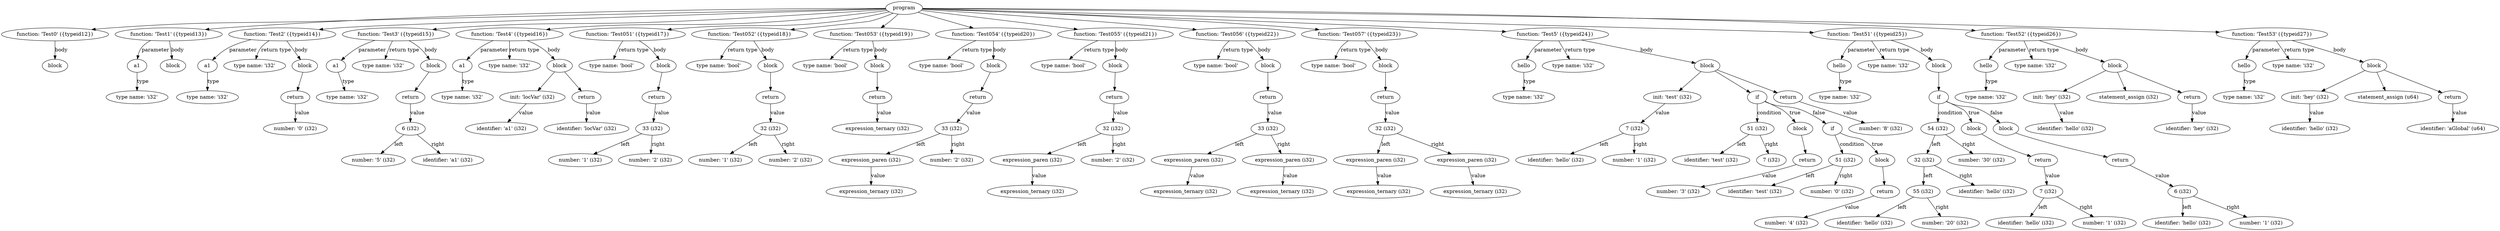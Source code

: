 digraph G {
"0x600000864000" [label="program"]
"0x6000008644e0" [label="function: 'Test0' ({typeid12})"]
"0x600000864540" [label="block"]
"0x6000008644e0" -> "0x600000864540" [label="body"]
"0x600000864000" -> "0x6000008644e0";
"0x600000864660" [label="function: 'Test1' ({typeid13})"]
"0x6000008645a0" [label="a1"]
"0x600000864600" [label="type name: 'i32'"]
"0x6000008645a0" -> "0x600000864600" [label="type"]
"0x600000864660" -> "0x6000008645a0" [label="parameter"]
"0x6000008646c0" [label="block"]
"0x600000864660" -> "0x6000008646c0" [label="body"]
"0x600000864000" -> "0x600000864660";
"0x600000864840" [label="function: 'Test2' ({typeid14})"]
"0x600000864720" [label="a1"]
"0x600000864780" [label="type name: 'i32'"]
"0x600000864720" -> "0x600000864780" [label="type"]
"0x600000864840" -> "0x600000864720" [label="parameter"]
"0x6000008647e0" [label="type name: 'i32'"]
"0x6000008648a0" [label="block"]
"0x600000864900" [label="return"]
"0x600000864960" [label="number: '0' (i32)"]
"0x600000864900" -> "0x600000864960" [label="value"]
"0x6000008648a0" -> "0x600000864900" [label=""]
"0x600000864840" -> "0x6000008647e0" [label="return type"]
"0x600000864840" -> "0x6000008648a0" [label="body"]
"0x600000864000" -> "0x600000864840";
"0x600000864ae0" [label="function: 'Test3' ({typeid15})"]
"0x6000008649c0" [label="a1"]
"0x600000864a20" [label="type name: 'i32'"]
"0x6000008649c0" -> "0x600000864a20" [label="type"]
"0x600000864ae0" -> "0x6000008649c0" [label="parameter"]
"0x600000864a80" [label="type name: 'i32'"]
"0x600000864b40" [label="block"]
"0x600000864ba0" [label="return"]
"0x600000864c60" [label="6 (i32)"]
"0x600000864c00" [label="number: '5' (i32)"]
"0x600000864cc0" [label="identifier: 'a1' (i32)"]
"0x600000864c60" -> "0x600000864c00" [label="left"]
"0x600000864c60" -> "0x600000864cc0" [label="right"]
"0x600000864ba0" -> "0x600000864c60" [label="value"]
"0x600000864b40" -> "0x600000864ba0" [label=""]
"0x600000864ae0" -> "0x600000864a80" [label="return type"]
"0x600000864ae0" -> "0x600000864b40" [label="body"]
"0x600000864000" -> "0x600000864ae0";
"0x600000864e40" [label="function: 'Test4' ({typeid16})"]
"0x600000864d20" [label="a1"]
"0x600000864d80" [label="type name: 'i32'"]
"0x600000864d20" -> "0x600000864d80" [label="type"]
"0x600000864e40" -> "0x600000864d20" [label="parameter"]
"0x600000864de0" [label="type name: 'i32'"]
"0x600000864ea0" [label="block"]
"0x600000864f60" [label="init: 'locVar' (i32)"]
"0x600000864fc0" [label="identifier: 'a1' (i32)"]
"0x600000864f60" -> "0x600000864fc0" [label="value"]
"0x600000864ea0" -> "0x600000864f60" [label=""]
"0x600000865020" [label="return"]
"0x600000865080" [label="identifier: 'locVar' (i32)"]
"0x600000865020" -> "0x600000865080" [label="value"]
"0x600000864ea0" -> "0x600000865020" [label=""]
"0x600000864e40" -> "0x600000864de0" [label="return type"]
"0x600000864e40" -> "0x600000864ea0" [label="body"]
"0x600000864000" -> "0x600000864e40";
"0x600000865140" [label="function: 'Test051' ({typeid17})"]
"0x6000008650e0" [label="type name: 'bool'"]
"0x6000008651a0" [label="block"]
"0x600000865200" [label="return"]
"0x6000008652c0" [label="33 (i32)"]
"0x600000865260" [label="number: '1' (i32)"]
"0x600000865320" [label="number: '2' (i32)"]
"0x6000008652c0" -> "0x600000865260" [label="left"]
"0x6000008652c0" -> "0x600000865320" [label="right"]
"0x600000865200" -> "0x6000008652c0" [label="value"]
"0x6000008651a0" -> "0x600000865200" [label=""]
"0x600000865140" -> "0x6000008650e0" [label="return type"]
"0x600000865140" -> "0x6000008651a0" [label="body"]
"0x600000864000" -> "0x600000865140";
"0x6000008653e0" [label="function: 'Test052' ({typeid18})"]
"0x600000865380" [label="type name: 'bool'"]
"0x600000865440" [label="block"]
"0x6000008654a0" [label="return"]
"0x600000865560" [label="32 (i32)"]
"0x600000865500" [label="number: '1' (i32)"]
"0x6000008655c0" [label="number: '2' (i32)"]
"0x600000865560" -> "0x600000865500" [label="left"]
"0x600000865560" -> "0x6000008655c0" [label="right"]
"0x6000008654a0" -> "0x600000865560" [label="value"]
"0x600000865440" -> "0x6000008654a0" [label=""]
"0x6000008653e0" -> "0x600000865380" [label="return type"]
"0x6000008653e0" -> "0x600000865440" [label="body"]
"0x600000864000" -> "0x6000008653e0";
"0x600000865680" [label="function: 'Test053' ({typeid19})"]
"0x600000865620" [label="type name: 'bool'"]
"0x6000008656e0" [label="block"]
"0x600000865740" [label="return"]
"0x6000008658c0" [label="expression_ternary (i32)"]
"0x600000865740" -> "0x6000008658c0" [label="value"]
"0x6000008656e0" -> "0x600000865740" [label=""]
"0x600000865680" -> "0x600000865620" [label="return type"]
"0x600000865680" -> "0x6000008656e0" [label="body"]
"0x600000864000" -> "0x600000865680";
"0x600000865980" [label="function: 'Test054' ({typeid20})"]
"0x600000865920" [label="type name: 'bool'"]
"0x6000008659e0" [label="block"]
"0x600000865a40" [label="return"]
"0x600000865c80" [label="33 (i32)"]
"0x600000865aa0" [label="expression_paren (i32)"]
"0x600000865c20" [label="expression_ternary (i32)"]
"0x600000865aa0" -> "0x600000865c20" [label="value"]
"0x600000865ce0" [label="number: '2' (i32)"]
"0x600000865c80" -> "0x600000865aa0" [label="left"]
"0x600000865c80" -> "0x600000865ce0" [label="right"]
"0x600000865a40" -> "0x600000865c80" [label="value"]
"0x6000008659e0" -> "0x600000865a40" [label=""]
"0x600000865980" -> "0x600000865920" [label="return type"]
"0x600000865980" -> "0x6000008659e0" [label="body"]
"0x600000864000" -> "0x600000865980";
"0x600000865da0" [label="function: 'Test055' ({typeid21})"]
"0x600000865d40" [label="type name: 'bool'"]
"0x600000865e00" [label="block"]
"0x600000865e60" [label="return"]
"0x6000008660a0" [label="32 (i32)"]
"0x600000865ec0" [label="expression_paren (i32)"]
"0x600000866040" [label="expression_ternary (i32)"]
"0x600000865ec0" -> "0x600000866040" [label="value"]
"0x600000866100" [label="number: '2' (i32)"]
"0x6000008660a0" -> "0x600000865ec0" [label="left"]
"0x6000008660a0" -> "0x600000866100" [label="right"]
"0x600000865e60" -> "0x6000008660a0" [label="value"]
"0x600000865e00" -> "0x600000865e60" [label=""]
"0x600000865da0" -> "0x600000865d40" [label="return type"]
"0x600000865da0" -> "0x600000865e00" [label="body"]
"0x600000864000" -> "0x600000865da0";
"0x6000008661c0" [label="function: 'Test056' ({typeid22})"]
"0x600000866160" [label="type name: 'bool'"]
"0x600000866220" [label="block"]
"0x600000866280" [label="return"]
"0x6000008664c0" [label="33 (i32)"]
"0x6000008662e0" [label="expression_paren (i32)"]
"0x600000866460" [label="expression_ternary (i32)"]
"0x6000008662e0" -> "0x600000866460" [label="value"]
"0x600000866520" [label="expression_paren (i32)"]
"0x6000008666a0" [label="expression_ternary (i32)"]
"0x600000866520" -> "0x6000008666a0" [label="value"]
"0x6000008664c0" -> "0x6000008662e0" [label="left"]
"0x6000008664c0" -> "0x600000866520" [label="right"]
"0x600000866280" -> "0x6000008664c0" [label="value"]
"0x600000866220" -> "0x600000866280" [label=""]
"0x6000008661c0" -> "0x600000866160" [label="return type"]
"0x6000008661c0" -> "0x600000866220" [label="body"]
"0x600000864000" -> "0x6000008661c0";
"0x600000866760" [label="function: 'Test057' ({typeid23})"]
"0x600000866700" [label="type name: 'bool'"]
"0x6000008667c0" [label="block"]
"0x600000866820" [label="return"]
"0x600000866a60" [label="32 (i32)"]
"0x600000866880" [label="expression_paren (i32)"]
"0x600000866a00" [label="expression_ternary (i32)"]
"0x600000866880" -> "0x600000866a00" [label="value"]
"0x600000866ac0" [label="expression_paren (i32)"]
"0x600000866c40" [label="expression_ternary (i32)"]
"0x600000866ac0" -> "0x600000866c40" [label="value"]
"0x600000866a60" -> "0x600000866880" [label="left"]
"0x600000866a60" -> "0x600000866ac0" [label="right"]
"0x600000866820" -> "0x600000866a60" [label="value"]
"0x6000008667c0" -> "0x600000866820" [label=""]
"0x600000866760" -> "0x600000866700" [label="return type"]
"0x600000866760" -> "0x6000008667c0" [label="body"]
"0x600000864000" -> "0x600000866760";
"0x600000866dc0" [label="function: 'Test5' ({typeid24})"]
"0x600000866ca0" [label="hello"]
"0x600000866d00" [label="type name: 'i32'"]
"0x600000866ca0" -> "0x600000866d00" [label="type"]
"0x600000866dc0" -> "0x600000866ca0" [label="parameter"]
"0x600000866d60" [label="type name: 'i32'"]
"0x600000866e20" [label="block"]
"0x600000866ee0" [label="init: 'test' (i32)"]
"0x600000866fa0" [label="7 (i32)"]
"0x600000866f40" [label="identifier: 'hello' (i32)"]
"0x600000867000" [label="number: '1' (i32)"]
"0x600000866fa0" -> "0x600000866f40" [label="left"]
"0x600000866fa0" -> "0x600000867000" [label="right"]
"0x600000866ee0" -> "0x600000866fa0" [label="value"]
"0x600000866e20" -> "0x600000866ee0" [label=""]
"0x6000008675a0" [label="if"]
"0x6000008670c0" [label="51 (i32)"]
"0x600000867060" [label="identifier: 'test' (i32)"]
"0x600000867120" [label="7 (i32)"]
"0x6000008670c0" -> "0x600000867060" [label="left"]
"0x6000008670c0" -> "0x600000867120" [label="right"]
"0x6000008671e0" [label="block"]
"0x600000867240" [label="return"]
"0x6000008672a0" [label="number: '3' (i32)"]
"0x600000867240" -> "0x6000008672a0" [label="value"]
"0x6000008671e0" -> "0x600000867240" [label=""]
"0x600000867540" [label="if"]
"0x600000867360" [label="51 (i32)"]
"0x600000867300" [label="identifier: 'test' (i32)"]
"0x6000008673c0" [label="number: '0' (i32)"]
"0x600000867360" -> "0x600000867300" [label="left"]
"0x600000867360" -> "0x6000008673c0" [label="right"]
"0x600000867420" [label="block"]
"0x600000867480" [label="return"]
"0x6000008674e0" [label="number: '4' (i32)"]
"0x600000867480" -> "0x6000008674e0" [label="value"]
"0x600000867420" -> "0x600000867480" [label=""]
"0x600000867540" -> "0x600000867360" [label="condition"]
"0x600000867540" -> "0x600000867420" [label="true"]
"0x6000008675a0" -> "0x6000008670c0" [label="condition"]
"0x6000008675a0" -> "0x6000008671e0" [label="true"]
"0x6000008675a0" -> "0x600000867540" [label="false"]
"0x600000866e20" -> "0x6000008675a0" [label=""]
"0x600000867600" [label="return"]
"0x600000867660" [label="number: '8' (i32)"]
"0x600000867600" -> "0x600000867660" [label="value"]
"0x600000866e20" -> "0x600000867600" [label=""]
"0x600000866dc0" -> "0x600000866d60" [label="return type"]
"0x600000866dc0" -> "0x600000866e20" [label="body"]
"0x600000864000" -> "0x600000866dc0";
"0x6000008677e0" [label="function: 'Test51' ({typeid25})"]
"0x6000008676c0" [label="hello"]
"0x600000867720" [label="type name: 'i32'"]
"0x6000008676c0" -> "0x600000867720" [label="type"]
"0x6000008677e0" -> "0x6000008676c0" [label="parameter"]
"0x600000867780" [label="type name: 'i32'"]
"0x600000867840" [label="block"]
"0x600000867f00" [label="if"]
"0x600000867a80" [label="54 (i32)"]
"0x6000008679c0" [label="32 (i32)"]
"0x600000867900" [label="55 (i32)"]
"0x6000008678a0" [label="identifier: 'hello' (i32)"]
"0x600000867960" [label="number: '20' (i32)"]
"0x600000867900" -> "0x6000008678a0" [label="left"]
"0x600000867900" -> "0x600000867960" [label="right"]
"0x600000867a20" [label="identifier: 'hello' (i32)"]
"0x6000008679c0" -> "0x600000867900" [label="left"]
"0x6000008679c0" -> "0x600000867a20" [label="right"]
"0x600000867ae0" [label="number: '30' (i32)"]
"0x600000867a80" -> "0x6000008679c0" [label="left"]
"0x600000867a80" -> "0x600000867ae0" [label="right"]
"0x600000867b40" [label="block"]
"0x600000867ba0" [label="return"]
"0x600000867c60" [label="7 (i32)"]
"0x600000867c00" [label="identifier: 'hello' (i32)"]
"0x600000867cc0" [label="number: '1' (i32)"]
"0x600000867c60" -> "0x600000867c00" [label="left"]
"0x600000867c60" -> "0x600000867cc0" [label="right"]
"0x600000867ba0" -> "0x600000867c60" [label="value"]
"0x600000867b40" -> "0x600000867ba0" [label=""]
"0x600000867d20" [label="block"]
"0x600000867d80" [label="return"]
"0x600000867e40" [label="6 (i32)"]
"0x600000867de0" [label="identifier: 'hello' (i32)"]
"0x600000867ea0" [label="number: '1' (i32)"]
"0x600000867e40" -> "0x600000867de0" [label="left"]
"0x600000867e40" -> "0x600000867ea0" [label="right"]
"0x600000867d80" -> "0x600000867e40" [label="value"]
"0x600000867d20" -> "0x600000867d80" [label=""]
"0x600000867f00" -> "0x600000867a80" [label="condition"]
"0x600000867f00" -> "0x600000867b40" [label="true"]
"0x600000867f00" -> "0x600000867d20" [label="false"]
"0x600000867840" -> "0x600000867f00" [label=""]
"0x6000008677e0" -> "0x600000867780" [label="return type"]
"0x6000008677e0" -> "0x600000867840" [label="body"]
"0x600000864000" -> "0x6000008677e0";
"0x6000008680c0" [label="function: 'Test52' ({typeid26})"]
"0x600000867f60" [label="hello"]
"0x600000868000" [label="type name: 'i32'"]
"0x600000867f60" -> "0x600000868000" [label="type"]
"0x6000008680c0" -> "0x600000867f60" [label="parameter"]
"0x600000868060" [label="type name: 'i32'"]
"0x600000868120" [label="block"]
"0x6000008681e0" [label="init: 'hey' (i32)"]
"0x600000868240" [label="identifier: 'hello' (i32)"]
"0x6000008681e0" -> "0x600000868240" [label="value"]
"0x600000868120" -> "0x6000008681e0" [label=""]
"0x600000868300" [label="statement_assign (i32)"]
"0x600000868120" -> "0x600000868300" [label=""]
"0x6000008683c0" [label="return"]
"0x600000868420" [label="identifier: 'hey' (i32)"]
"0x6000008683c0" -> "0x600000868420" [label="value"]
"0x600000868120" -> "0x6000008683c0" [label=""]
"0x6000008680c0" -> "0x600000868060" [label="return type"]
"0x6000008680c0" -> "0x600000868120" [label="body"]
"0x600000864000" -> "0x6000008680c0";
"0x6000008685a0" [label="function: 'Test53' ({typeid27})"]
"0x600000868480" [label="hello"]
"0x6000008684e0" [label="type name: 'i32'"]
"0x600000868480" -> "0x6000008684e0" [label="type"]
"0x6000008685a0" -> "0x600000868480" [label="parameter"]
"0x600000868540" [label="type name: 'i32'"]
"0x600000868600" [label="block"]
"0x6000008686c0" [label="init: 'hey' (i32)"]
"0x600000868720" [label="identifier: 'hello' (i32)"]
"0x6000008686c0" -> "0x600000868720" [label="value"]
"0x600000868600" -> "0x6000008686c0" [label=""]
"0x6000008687e0" [label="statement_assign (u64)"]
"0x600000868600" -> "0x6000008687e0" [label=""]
"0x600000868960" [label="return"]
"0x6000008689c0" [label="identifier: 'aGlobal' (u64)"]
"0x600000868960" -> "0x6000008689c0" [label="value"]
"0x600000868600" -> "0x600000868960" [label=""]
"0x6000008685a0" -> "0x600000868540" [label="return type"]
"0x6000008685a0" -> "0x600000868600" [label="body"]
"0x600000864000" -> "0x6000008685a0";
}
